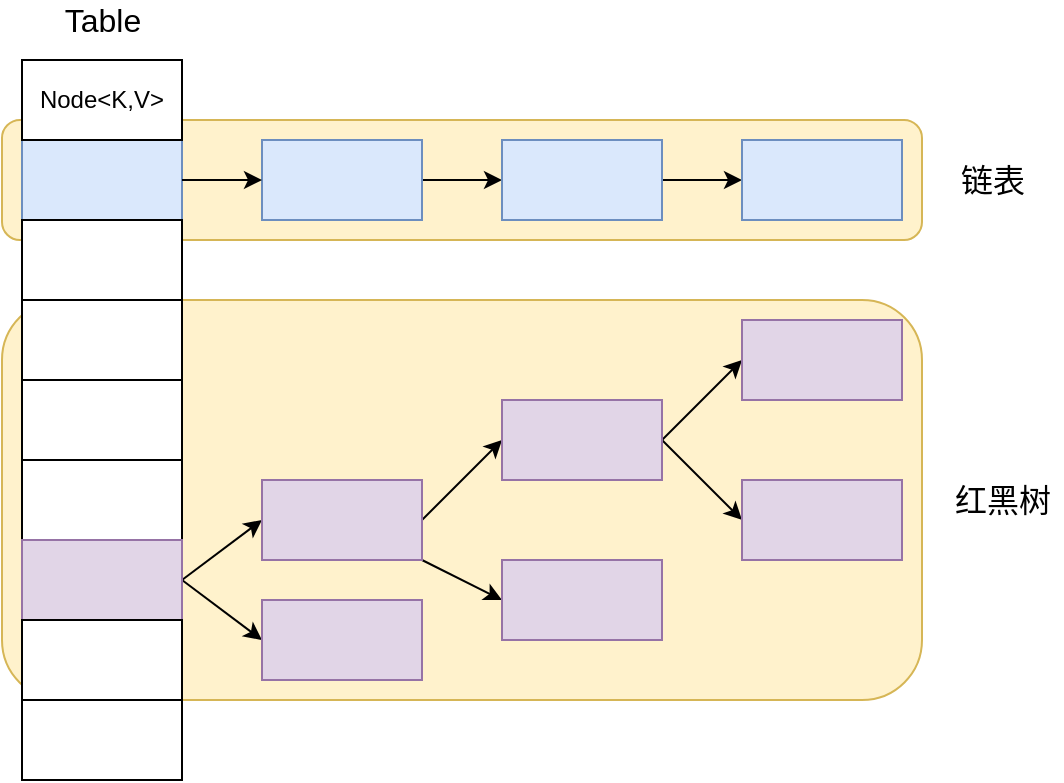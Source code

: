 <mxfile version="17.4.6" type="github">
  <diagram id="72-yOPBIeWy80riAQdVo" name="Page-1">
    <mxGraphModel dx="1038" dy="547" grid="1" gridSize="10" guides="1" tooltips="1" connect="1" arrows="1" fold="1" page="1" pageScale="1" pageWidth="1000" pageHeight="1000" math="0" shadow="0">
      <root>
        <mxCell id="0" />
        <mxCell id="1" parent="0" />
        <mxCell id="M7TlY21enqmrv9Ndiyxv-38" value="" style="rounded=1;whiteSpace=wrap;html=1;fontSize=16;fillColor=#fff2cc;strokeColor=#d6b656;" vertex="1" parent="1">
          <mxGeometry x="110" y="200" width="460" height="200" as="geometry" />
        </mxCell>
        <mxCell id="M7TlY21enqmrv9Ndiyxv-30" value="" style="rounded=1;whiteSpace=wrap;html=1;fontSize=16;fillColor=#fff2cc;strokeColor=#d6b656;" vertex="1" parent="1">
          <mxGeometry x="110" y="110" width="460" height="60" as="geometry" />
        </mxCell>
        <mxCell id="M7TlY21enqmrv9Ndiyxv-1" value="" style="rounded=0;whiteSpace=wrap;html=1;fillColor=#dae8fc;strokeColor=#6c8ebf;" vertex="1" parent="1">
          <mxGeometry x="120" y="120" width="80" height="40" as="geometry" />
        </mxCell>
        <mxCell id="M7TlY21enqmrv9Ndiyxv-2" value="" style="rounded=0;whiteSpace=wrap;html=1;" vertex="1" parent="1">
          <mxGeometry x="120" y="160" width="80" height="40" as="geometry" />
        </mxCell>
        <mxCell id="M7TlY21enqmrv9Ndiyxv-3" value="" style="rounded=0;whiteSpace=wrap;html=1;" vertex="1" parent="1">
          <mxGeometry x="120" y="200" width="80" height="40" as="geometry" />
        </mxCell>
        <mxCell id="M7TlY21enqmrv9Ndiyxv-4" value="" style="rounded=0;whiteSpace=wrap;html=1;" vertex="1" parent="1">
          <mxGeometry x="120" y="240" width="80" height="40" as="geometry" />
        </mxCell>
        <mxCell id="M7TlY21enqmrv9Ndiyxv-5" value="" style="rounded=0;whiteSpace=wrap;html=1;" vertex="1" parent="1">
          <mxGeometry x="120" y="280" width="80" height="40" as="geometry" />
        </mxCell>
        <mxCell id="M7TlY21enqmrv9Ndiyxv-32" style="edgeStyle=none;rounded=0;orthogonalLoop=1;jettySize=auto;html=1;entryX=0;entryY=0.5;entryDx=0;entryDy=0;fontSize=16;exitX=1;exitY=0.5;exitDx=0;exitDy=0;" edge="1" parent="1" source="M7TlY21enqmrv9Ndiyxv-6" target="M7TlY21enqmrv9Ndiyxv-16">
          <mxGeometry relative="1" as="geometry" />
        </mxCell>
        <mxCell id="M7TlY21enqmrv9Ndiyxv-33" style="edgeStyle=none;rounded=0;orthogonalLoop=1;jettySize=auto;html=1;entryX=0;entryY=0.5;entryDx=0;entryDy=0;fontSize=16;exitX=1;exitY=0.5;exitDx=0;exitDy=0;" edge="1" parent="1" source="M7TlY21enqmrv9Ndiyxv-6" target="M7TlY21enqmrv9Ndiyxv-25">
          <mxGeometry relative="1" as="geometry" />
        </mxCell>
        <mxCell id="M7TlY21enqmrv9Ndiyxv-6" value="" style="rounded=0;whiteSpace=wrap;html=1;fillColor=#e1d5e7;strokeColor=#9673a6;" vertex="1" parent="1">
          <mxGeometry x="120" y="320" width="80" height="40" as="geometry" />
        </mxCell>
        <mxCell id="M7TlY21enqmrv9Ndiyxv-7" value="" style="rounded=0;whiteSpace=wrap;html=1;" vertex="1" parent="1">
          <mxGeometry x="120" y="360" width="80" height="40" as="geometry" />
        </mxCell>
        <mxCell id="M7TlY21enqmrv9Ndiyxv-13" value="" style="edgeStyle=orthogonalEdgeStyle;rounded=0;orthogonalLoop=1;jettySize=auto;html=1;" edge="1" parent="1" source="M7TlY21enqmrv9Ndiyxv-9" target="M7TlY21enqmrv9Ndiyxv-10">
          <mxGeometry relative="1" as="geometry" />
        </mxCell>
        <mxCell id="M7TlY21enqmrv9Ndiyxv-9" value="" style="rounded=0;whiteSpace=wrap;html=1;fillColor=#dae8fc;strokeColor=#6c8ebf;" vertex="1" parent="1">
          <mxGeometry x="240" y="120" width="80" height="40" as="geometry" />
        </mxCell>
        <mxCell id="M7TlY21enqmrv9Ndiyxv-14" value="" style="edgeStyle=orthogonalEdgeStyle;rounded=0;orthogonalLoop=1;jettySize=auto;html=1;" edge="1" parent="1" source="M7TlY21enqmrv9Ndiyxv-10" target="M7TlY21enqmrv9Ndiyxv-11">
          <mxGeometry relative="1" as="geometry" />
        </mxCell>
        <mxCell id="M7TlY21enqmrv9Ndiyxv-10" value="" style="rounded=0;whiteSpace=wrap;html=1;fillColor=#dae8fc;strokeColor=#6c8ebf;" vertex="1" parent="1">
          <mxGeometry x="360" y="120" width="80" height="40" as="geometry" />
        </mxCell>
        <mxCell id="M7TlY21enqmrv9Ndiyxv-11" value="" style="rounded=0;whiteSpace=wrap;html=1;fillColor=#dae8fc;strokeColor=#6c8ebf;" vertex="1" parent="1">
          <mxGeometry x="480" y="120" width="80" height="40" as="geometry" />
        </mxCell>
        <mxCell id="M7TlY21enqmrv9Ndiyxv-12" value="" style="endArrow=classic;html=1;rounded=0;exitX=1;exitY=0.5;exitDx=0;exitDy=0;entryX=0;entryY=0.5;entryDx=0;entryDy=0;" edge="1" parent="1" source="M7TlY21enqmrv9Ndiyxv-1" target="M7TlY21enqmrv9Ndiyxv-9">
          <mxGeometry width="50" height="50" relative="1" as="geometry">
            <mxPoint x="470" y="310" as="sourcePoint" />
            <mxPoint x="520" y="260" as="targetPoint" />
          </mxGeometry>
        </mxCell>
        <mxCell id="M7TlY21enqmrv9Ndiyxv-34" style="edgeStyle=none;rounded=0;orthogonalLoop=1;jettySize=auto;html=1;entryX=0;entryY=0.5;entryDx=0;entryDy=0;fontSize=16;exitX=1;exitY=0.5;exitDx=0;exitDy=0;" edge="1" parent="1" source="M7TlY21enqmrv9Ndiyxv-16" target="M7TlY21enqmrv9Ndiyxv-18">
          <mxGeometry relative="1" as="geometry" />
        </mxCell>
        <mxCell id="M7TlY21enqmrv9Ndiyxv-35" style="edgeStyle=none;rounded=0;orthogonalLoop=1;jettySize=auto;html=1;entryX=0;entryY=0.5;entryDx=0;entryDy=0;fontSize=16;" edge="1" parent="1" source="M7TlY21enqmrv9Ndiyxv-16" target="M7TlY21enqmrv9Ndiyxv-27">
          <mxGeometry relative="1" as="geometry" />
        </mxCell>
        <mxCell id="M7TlY21enqmrv9Ndiyxv-16" value="" style="rounded=0;whiteSpace=wrap;html=1;fillColor=#e1d5e7;strokeColor=#9673a6;" vertex="1" parent="1">
          <mxGeometry x="240" y="290" width="80" height="40" as="geometry" />
        </mxCell>
        <mxCell id="M7TlY21enqmrv9Ndiyxv-36" style="edgeStyle=none;rounded=0;orthogonalLoop=1;jettySize=auto;html=1;entryX=0;entryY=0.5;entryDx=0;entryDy=0;fontSize=16;exitX=1;exitY=0.5;exitDx=0;exitDy=0;" edge="1" parent="1" source="M7TlY21enqmrv9Ndiyxv-18" target="M7TlY21enqmrv9Ndiyxv-19">
          <mxGeometry relative="1" as="geometry" />
        </mxCell>
        <mxCell id="M7TlY21enqmrv9Ndiyxv-37" style="edgeStyle=none;rounded=0;orthogonalLoop=1;jettySize=auto;html=1;entryX=0;entryY=0.5;entryDx=0;entryDy=0;fontSize=16;exitX=1;exitY=0.5;exitDx=0;exitDy=0;" edge="1" parent="1" source="M7TlY21enqmrv9Ndiyxv-18" target="M7TlY21enqmrv9Ndiyxv-26">
          <mxGeometry relative="1" as="geometry" />
        </mxCell>
        <mxCell id="M7TlY21enqmrv9Ndiyxv-18" value="" style="rounded=0;whiteSpace=wrap;html=1;fillColor=#e1d5e7;strokeColor=#9673a6;" vertex="1" parent="1">
          <mxGeometry x="360" y="250" width="80" height="40" as="geometry" />
        </mxCell>
        <mxCell id="M7TlY21enqmrv9Ndiyxv-19" value="" style="rounded=0;whiteSpace=wrap;html=1;fillColor=#e1d5e7;strokeColor=#9673a6;" vertex="1" parent="1">
          <mxGeometry x="480" y="210" width="80" height="40" as="geometry" />
        </mxCell>
        <mxCell id="M7TlY21enqmrv9Ndiyxv-25" value="" style="rounded=0;whiteSpace=wrap;html=1;fillColor=#e1d5e7;strokeColor=#9673a6;" vertex="1" parent="1">
          <mxGeometry x="240" y="350" width="80" height="40" as="geometry" />
        </mxCell>
        <mxCell id="M7TlY21enqmrv9Ndiyxv-26" value="" style="rounded=0;whiteSpace=wrap;html=1;fillColor=#e1d5e7;strokeColor=#9673a6;" vertex="1" parent="1">
          <mxGeometry x="480" y="290" width="80" height="40" as="geometry" />
        </mxCell>
        <mxCell id="M7TlY21enqmrv9Ndiyxv-27" value="" style="rounded=0;whiteSpace=wrap;html=1;fillColor=#e1d5e7;strokeColor=#9673a6;" vertex="1" parent="1">
          <mxGeometry x="360" y="330" width="80" height="40" as="geometry" />
        </mxCell>
        <mxCell id="M7TlY21enqmrv9Ndiyxv-29" value="&lt;font style=&quot;font-size: 16px&quot;&gt;Table&lt;/font&gt;" style="text;html=1;align=center;verticalAlign=middle;resizable=0;points=[];autosize=1;strokeColor=none;fillColor=none;" vertex="1" parent="1">
          <mxGeometry x="135" y="50" width="50" height="20" as="geometry" />
        </mxCell>
        <mxCell id="M7TlY21enqmrv9Ndiyxv-31" value="链表" style="text;html=1;align=center;verticalAlign=middle;resizable=0;points=[];autosize=1;strokeColor=none;fillColor=none;fontSize=16;" vertex="1" parent="1">
          <mxGeometry x="580" y="130" width="50" height="20" as="geometry" />
        </mxCell>
        <mxCell id="M7TlY21enqmrv9Ndiyxv-40" value="红黑树" style="text;html=1;align=center;verticalAlign=middle;resizable=0;points=[];autosize=1;strokeColor=none;fillColor=none;fontSize=16;" vertex="1" parent="1">
          <mxGeometry x="580" y="290" width="60" height="20" as="geometry" />
        </mxCell>
        <mxCell id="M7TlY21enqmrv9Ndiyxv-41" value="&lt;span&gt;Node&amp;lt;K,V&amp;gt;&lt;/span&gt;" style="rounded=0;whiteSpace=wrap;html=1;" vertex="1" parent="1">
          <mxGeometry x="120" y="80" width="80" height="40" as="geometry" />
        </mxCell>
        <mxCell id="M7TlY21enqmrv9Ndiyxv-42" value="" style="rounded=0;whiteSpace=wrap;html=1;" vertex="1" parent="1">
          <mxGeometry x="120" y="400" width="80" height="40" as="geometry" />
        </mxCell>
      </root>
    </mxGraphModel>
  </diagram>
</mxfile>
